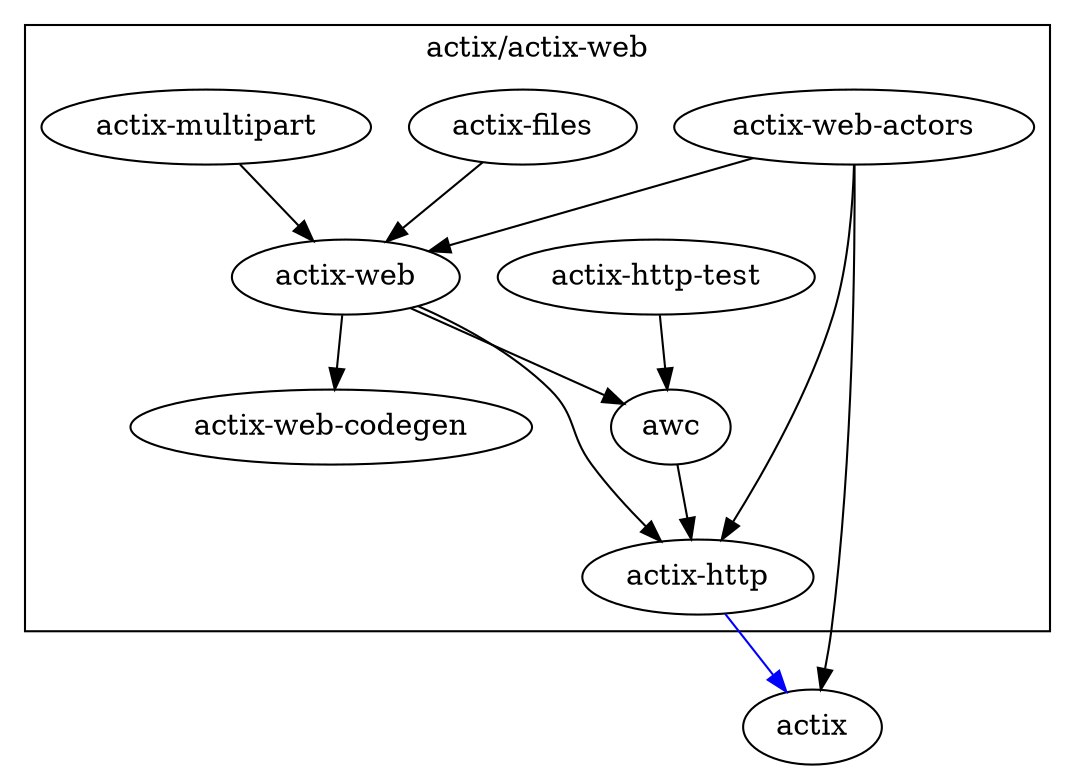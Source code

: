 digraph {
    subgraph cluster_web {
        label="actix/actix-web"
        "awc"
        "actix-web"
        "actix-files"
        "actix-http"
        "actix-multipart"
        "actix-web-actors"
        "actix-web-codegen"
        "actix-http-test"
    }

    "actix-web" -> { "actix-web-codegen" "actix-http" "awc" }
    "awc" -> { "actix-http" }
    "actix-web-actors" -> { "actix" "actix-web" "actix-http" }
    "actix-multipart" -> { "actix-web" }
    "actix-http" -> { "actix" }[color=blue] // optional
    "actix-files" -> { "actix-web" }
    "actix-http-test" -> { "awc" }
}
